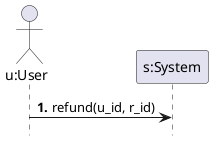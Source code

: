 @startuml

hide footbox
autonumber "<b>##."

actor "u:User" as U
participant "s:System" as S

U -> S : refund(u_id, r_id)


@enduml